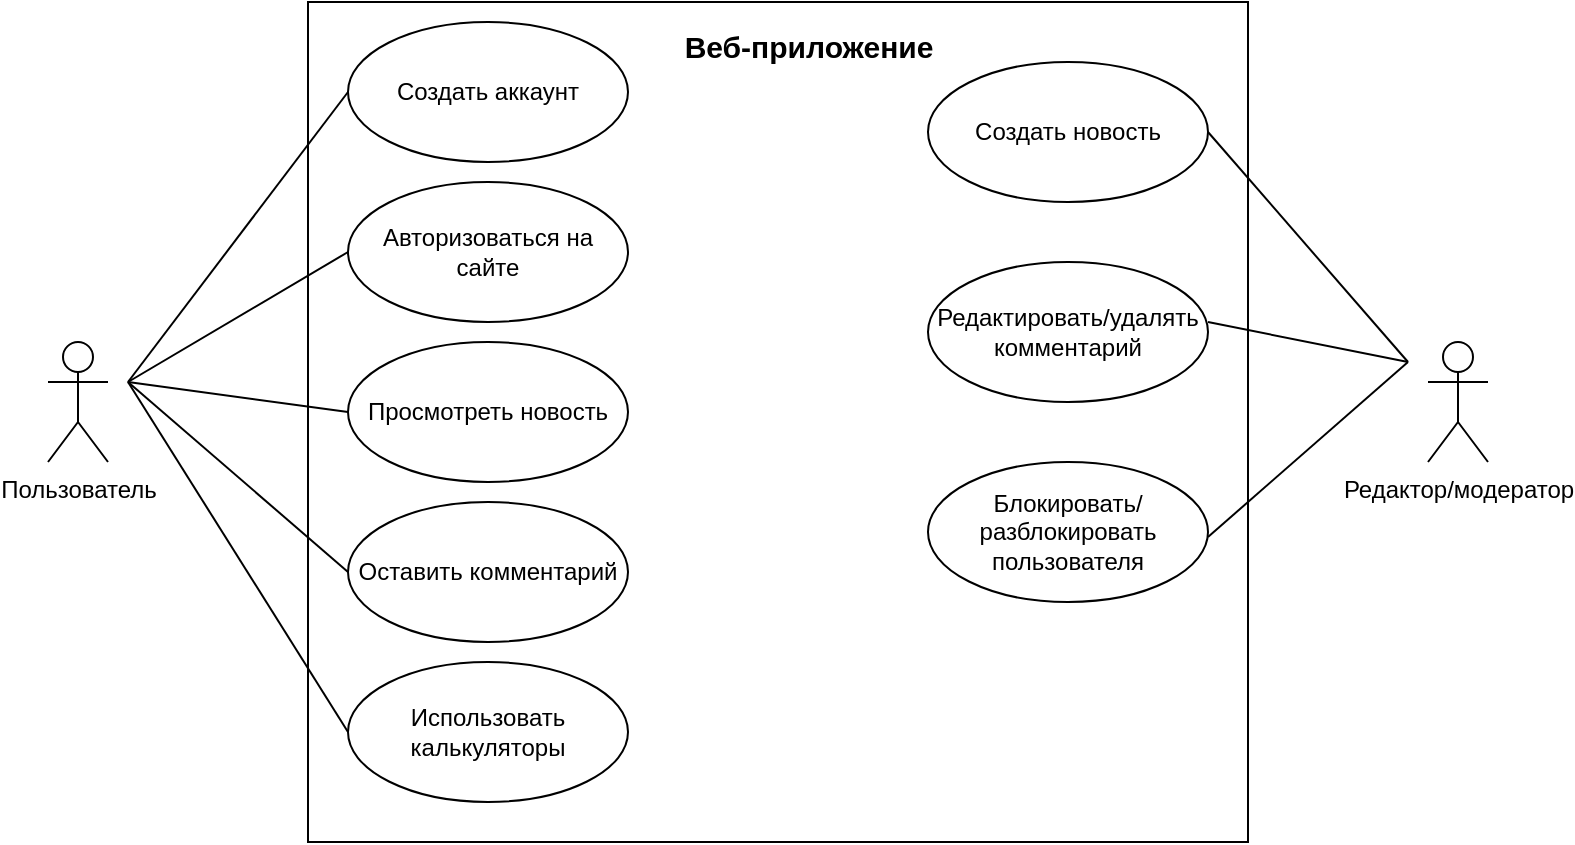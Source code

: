 <mxfile version="21.1.4" type="github">
  <diagram name="Страница 1" id="xR59lH6d2-E03E9zhywz">
    <mxGraphModel dx="1195" dy="637" grid="1" gridSize="10" guides="1" tooltips="1" connect="1" arrows="1" fold="1" page="1" pageScale="1" pageWidth="827" pageHeight="1169" math="0" shadow="0">
      <root>
        <mxCell id="0" />
        <mxCell id="1" parent="0" />
        <mxCell id="e6YBmaZZbLYmCsvvOriS-37" value="" style="html=1;whiteSpace=wrap;" vertex="1" parent="1">
          <mxGeometry x="190" y="10" width="470" height="420" as="geometry" />
        </mxCell>
        <mxCell id="e6YBmaZZbLYmCsvvOriS-1" value="Пользователь" style="shape=umlActor;verticalLabelPosition=bottom;verticalAlign=top;html=1;" vertex="1" parent="1">
          <mxGeometry x="60" y="180" width="30" height="60" as="geometry" />
        </mxCell>
        <mxCell id="e6YBmaZZbLYmCsvvOriS-2" value="Редактор/модератор" style="shape=umlActor;verticalLabelPosition=bottom;verticalAlign=top;html=1;" vertex="1" parent="1">
          <mxGeometry x="750" y="180" width="30" height="60" as="geometry" />
        </mxCell>
        <mxCell id="e6YBmaZZbLYmCsvvOriS-6" value="Авторизоваться на сайте" style="ellipse;whiteSpace=wrap;html=1;" vertex="1" parent="1">
          <mxGeometry x="210" y="100" width="140" height="70" as="geometry" />
        </mxCell>
        <mxCell id="e6YBmaZZbLYmCsvvOriS-7" value="Просмотреть новость" style="ellipse;whiteSpace=wrap;html=1;" vertex="1" parent="1">
          <mxGeometry x="210" y="180" width="140" height="70" as="geometry" />
        </mxCell>
        <mxCell id="e6YBmaZZbLYmCsvvOriS-8" value="Оставить комментарий" style="ellipse;whiteSpace=wrap;html=1;" vertex="1" parent="1">
          <mxGeometry x="210" y="260" width="140" height="70" as="geometry" />
        </mxCell>
        <mxCell id="e6YBmaZZbLYmCsvvOriS-9" value="Создать аккаунт" style="ellipse;whiteSpace=wrap;html=1;" vertex="1" parent="1">
          <mxGeometry x="210" y="20" width="140" height="70" as="geometry" />
        </mxCell>
        <mxCell id="e6YBmaZZbLYmCsvvOriS-13" value="Использовать калькуляторы" style="ellipse;whiteSpace=wrap;html=1;" vertex="1" parent="1">
          <mxGeometry x="210" y="340" width="140" height="70" as="geometry" />
        </mxCell>
        <mxCell id="e6YBmaZZbLYmCsvvOriS-22" value="Создать новость" style="ellipse;whiteSpace=wrap;html=1;" vertex="1" parent="1">
          <mxGeometry x="500" y="40" width="140" height="70" as="geometry" />
        </mxCell>
        <mxCell id="e6YBmaZZbLYmCsvvOriS-23" value="Редактировать/удалять комментарий" style="ellipse;whiteSpace=wrap;html=1;" vertex="1" parent="1">
          <mxGeometry x="500" y="140" width="140" height="70" as="geometry" />
        </mxCell>
        <mxCell id="e6YBmaZZbLYmCsvvOriS-24" value="Блокировать/разблокировать пользователя" style="ellipse;whiteSpace=wrap;html=1;" vertex="1" parent="1">
          <mxGeometry x="500" y="240" width="140" height="70" as="geometry" />
        </mxCell>
        <mxCell id="e6YBmaZZbLYmCsvvOriS-25" value="" style="endArrow=none;html=1;rounded=0;entryX=0;entryY=0.5;entryDx=0;entryDy=0;" edge="1" parent="1" target="e6YBmaZZbLYmCsvvOriS-9">
          <mxGeometry width="50" height="50" relative="1" as="geometry">
            <mxPoint x="100" y="200" as="sourcePoint" />
            <mxPoint x="140" y="130" as="targetPoint" />
          </mxGeometry>
        </mxCell>
        <mxCell id="e6YBmaZZbLYmCsvvOriS-27" value="" style="endArrow=none;html=1;rounded=0;entryX=0;entryY=0.5;entryDx=0;entryDy=0;" edge="1" parent="1" target="e6YBmaZZbLYmCsvvOriS-6">
          <mxGeometry width="50" height="50" relative="1" as="geometry">
            <mxPoint x="100" y="200" as="sourcePoint" />
            <mxPoint x="220" y="152.5" as="targetPoint" />
          </mxGeometry>
        </mxCell>
        <mxCell id="e6YBmaZZbLYmCsvvOriS-28" value="" style="endArrow=none;html=1;rounded=0;entryX=0;entryY=0.5;entryDx=0;entryDy=0;" edge="1" parent="1" target="e6YBmaZZbLYmCsvvOriS-7">
          <mxGeometry width="50" height="50" relative="1" as="geometry">
            <mxPoint x="100" y="200" as="sourcePoint" />
            <mxPoint x="230" y="75" as="targetPoint" />
          </mxGeometry>
        </mxCell>
        <mxCell id="e6YBmaZZbLYmCsvvOriS-29" value="" style="endArrow=none;html=1;rounded=0;entryX=0;entryY=0.5;entryDx=0;entryDy=0;" edge="1" parent="1" target="e6YBmaZZbLYmCsvvOriS-8">
          <mxGeometry width="50" height="50" relative="1" as="geometry">
            <mxPoint x="100" y="200" as="sourcePoint" />
            <mxPoint x="240" y="85" as="targetPoint" />
          </mxGeometry>
        </mxCell>
        <mxCell id="e6YBmaZZbLYmCsvvOriS-30" value="" style="endArrow=none;html=1;rounded=0;entryX=0;entryY=0.5;entryDx=0;entryDy=0;" edge="1" parent="1" target="e6YBmaZZbLYmCsvvOriS-13">
          <mxGeometry width="50" height="50" relative="1" as="geometry">
            <mxPoint x="100" y="200" as="sourcePoint" />
            <mxPoint x="250" y="95" as="targetPoint" />
          </mxGeometry>
        </mxCell>
        <mxCell id="e6YBmaZZbLYmCsvvOriS-31" value="" style="endArrow=none;html=1;rounded=0;exitX=1;exitY=0.5;exitDx=0;exitDy=0;" edge="1" parent="1" source="e6YBmaZZbLYmCsvvOriS-22">
          <mxGeometry width="50" height="50" relative="1" as="geometry">
            <mxPoint x="620" y="125" as="sourcePoint" />
            <mxPoint x="740" y="190" as="targetPoint" />
          </mxGeometry>
        </mxCell>
        <mxCell id="e6YBmaZZbLYmCsvvOriS-32" value="" style="endArrow=none;html=1;rounded=0;" edge="1" parent="1">
          <mxGeometry width="50" height="50" relative="1" as="geometry">
            <mxPoint x="640" y="170" as="sourcePoint" />
            <mxPoint x="740" y="190" as="targetPoint" />
          </mxGeometry>
        </mxCell>
        <mxCell id="e6YBmaZZbLYmCsvvOriS-33" value="" style="endArrow=none;html=1;rounded=0;" edge="1" parent="1">
          <mxGeometry width="50" height="50" relative="1" as="geometry">
            <mxPoint x="640" y="277.5" as="sourcePoint" />
            <mxPoint x="740" y="190" as="targetPoint" />
          </mxGeometry>
        </mxCell>
        <mxCell id="e6YBmaZZbLYmCsvvOriS-38" value="&lt;font style=&quot;font-size: 15px;&quot;&gt;Веб-приложение&lt;/font&gt;" style="text;strokeColor=none;fillColor=none;html=1;fontSize=24;fontStyle=1;verticalAlign=middle;align=center;" vertex="1" parent="1">
          <mxGeometry x="390" y="10" width="100" height="40" as="geometry" />
        </mxCell>
      </root>
    </mxGraphModel>
  </diagram>
</mxfile>
